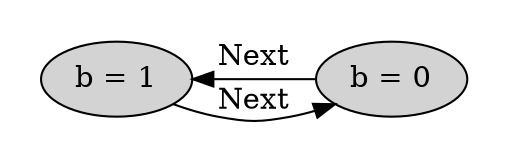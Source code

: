 strict digraph DiskGraph {
    nodesep=0.35;
    subgraph cluster_graph {
        color="white";
        -4551474720952563595 [label="b = 0",style = filled]
        2941746214357001184 [label="b = 1",style = filled]
        -4551474720952563595 -> 2941746214357001184 [label="Next",color="black",fontcolor="black"];
        2941746214357001184 -> -4551474720952563595 [label="Next",color="black",fontcolor="black"];
        {rank = same; 2941746214357001184;-4551474720952563595;}
    }
}